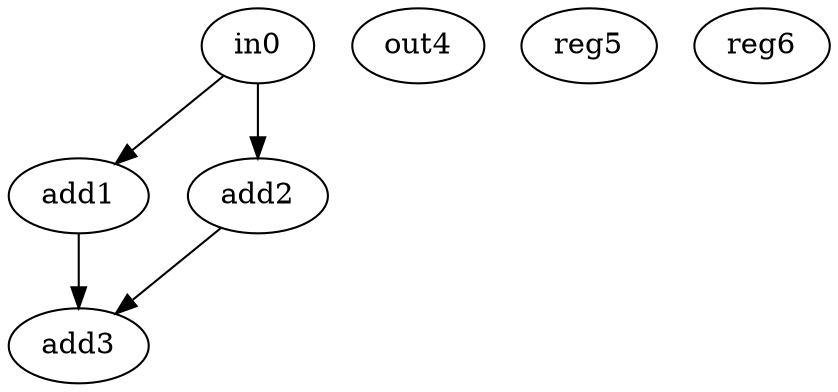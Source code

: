 strict digraph "arf" {
0 [alap=0, asap=0, label=in0, op=in];
1 [alap=1, asap=1, label=add1, op=addi, value=2];
2 [alap=2, asap=2, label=add2, op=add, value=2];
3 [alap=3, asap=3, label=add3, op=add, value=2];
4 [alap=4, asap=4, label=out4, op=out];
5 [alap=1, asap=1, label=reg5, op=reg];
6 [alap=2, asap=2, label=reg6, op=reg];
0 -> 1  [port=0, weight=0];
0 -> 2  [port=0, weight=2];
1 -> 3  [port=0, weight=2];
2 -> 3  [port=0, weight=0];
}
